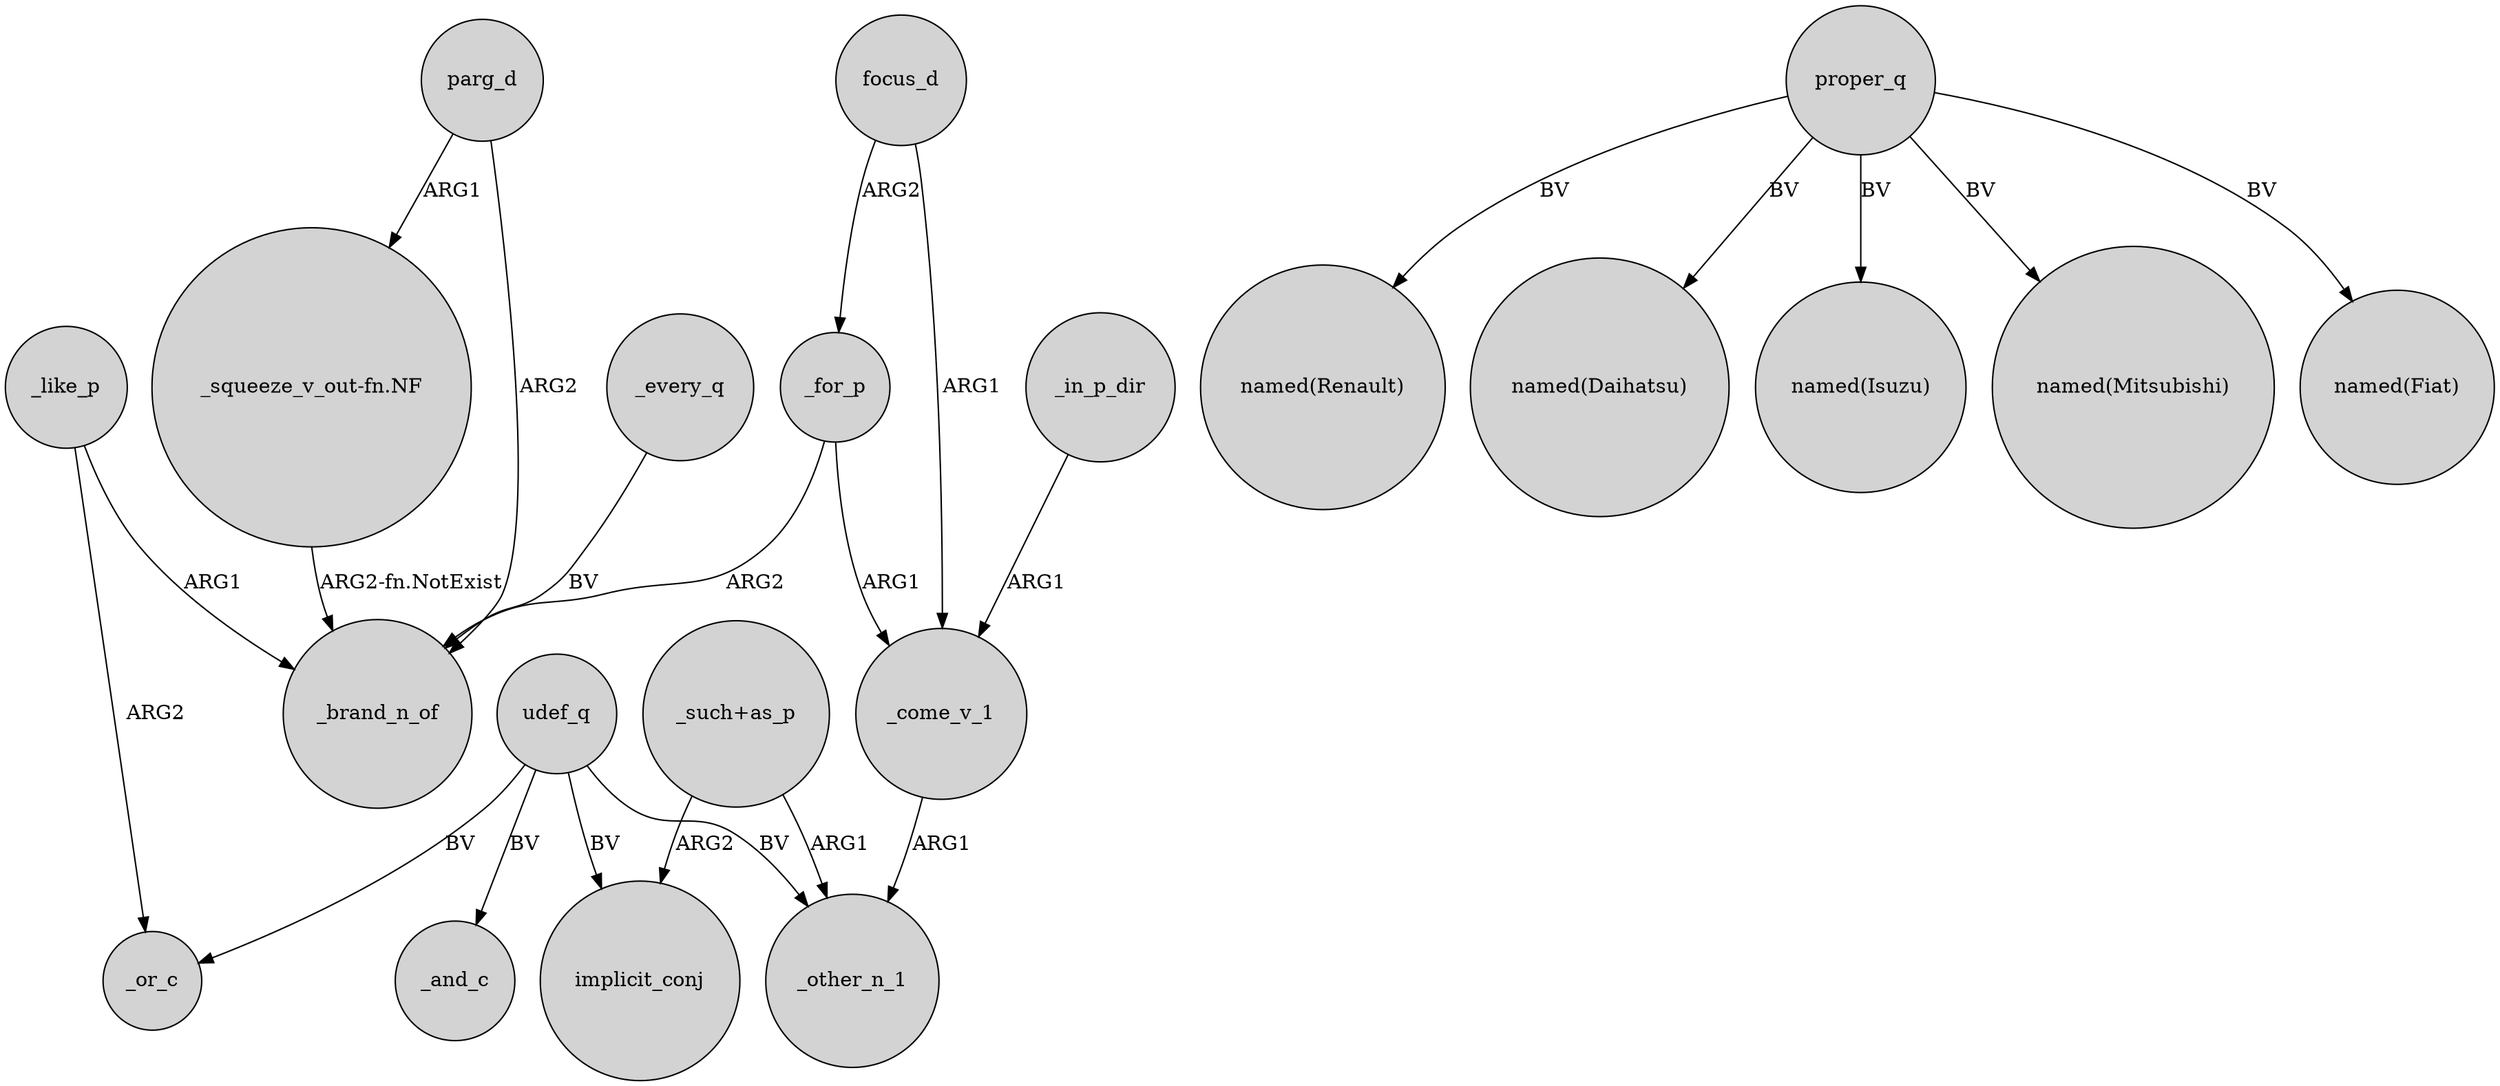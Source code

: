 digraph {
	node [shape=circle style=filled]
	_like_p -> _or_c [label=ARG2]
	_for_p -> _come_v_1 [label=ARG1]
	"_squeeze_v_out-fn.NF" -> _brand_n_of [label="ARG2-fn.NotExist"]
	focus_d -> _come_v_1 [label=ARG1]
	_for_p -> _brand_n_of [label=ARG2]
	_like_p -> _brand_n_of [label=ARG1]
	proper_q -> "named(Renault)" [label=BV]
	udef_q -> _or_c [label=BV]
	udef_q -> implicit_conj [label=BV]
	focus_d -> _for_p [label=ARG2]
	proper_q -> "named(Daihatsu)" [label=BV]
	udef_q -> _other_n_1 [label=BV]
	_in_p_dir -> _come_v_1 [label=ARG1]
	proper_q -> "named(Isuzu)" [label=BV]
	parg_d -> "_squeeze_v_out-fn.NF" [label=ARG1]
	_come_v_1 -> _other_n_1 [label=ARG1]
	"_such+as_p" -> _other_n_1 [label=ARG1]
	parg_d -> _brand_n_of [label=ARG2]
	proper_q -> "named(Mitsubishi)" [label=BV]
	"_such+as_p" -> implicit_conj [label=ARG2]
	_every_q -> _brand_n_of [label=BV]
	proper_q -> "named(Fiat)" [label=BV]
	udef_q -> _and_c [label=BV]
}
